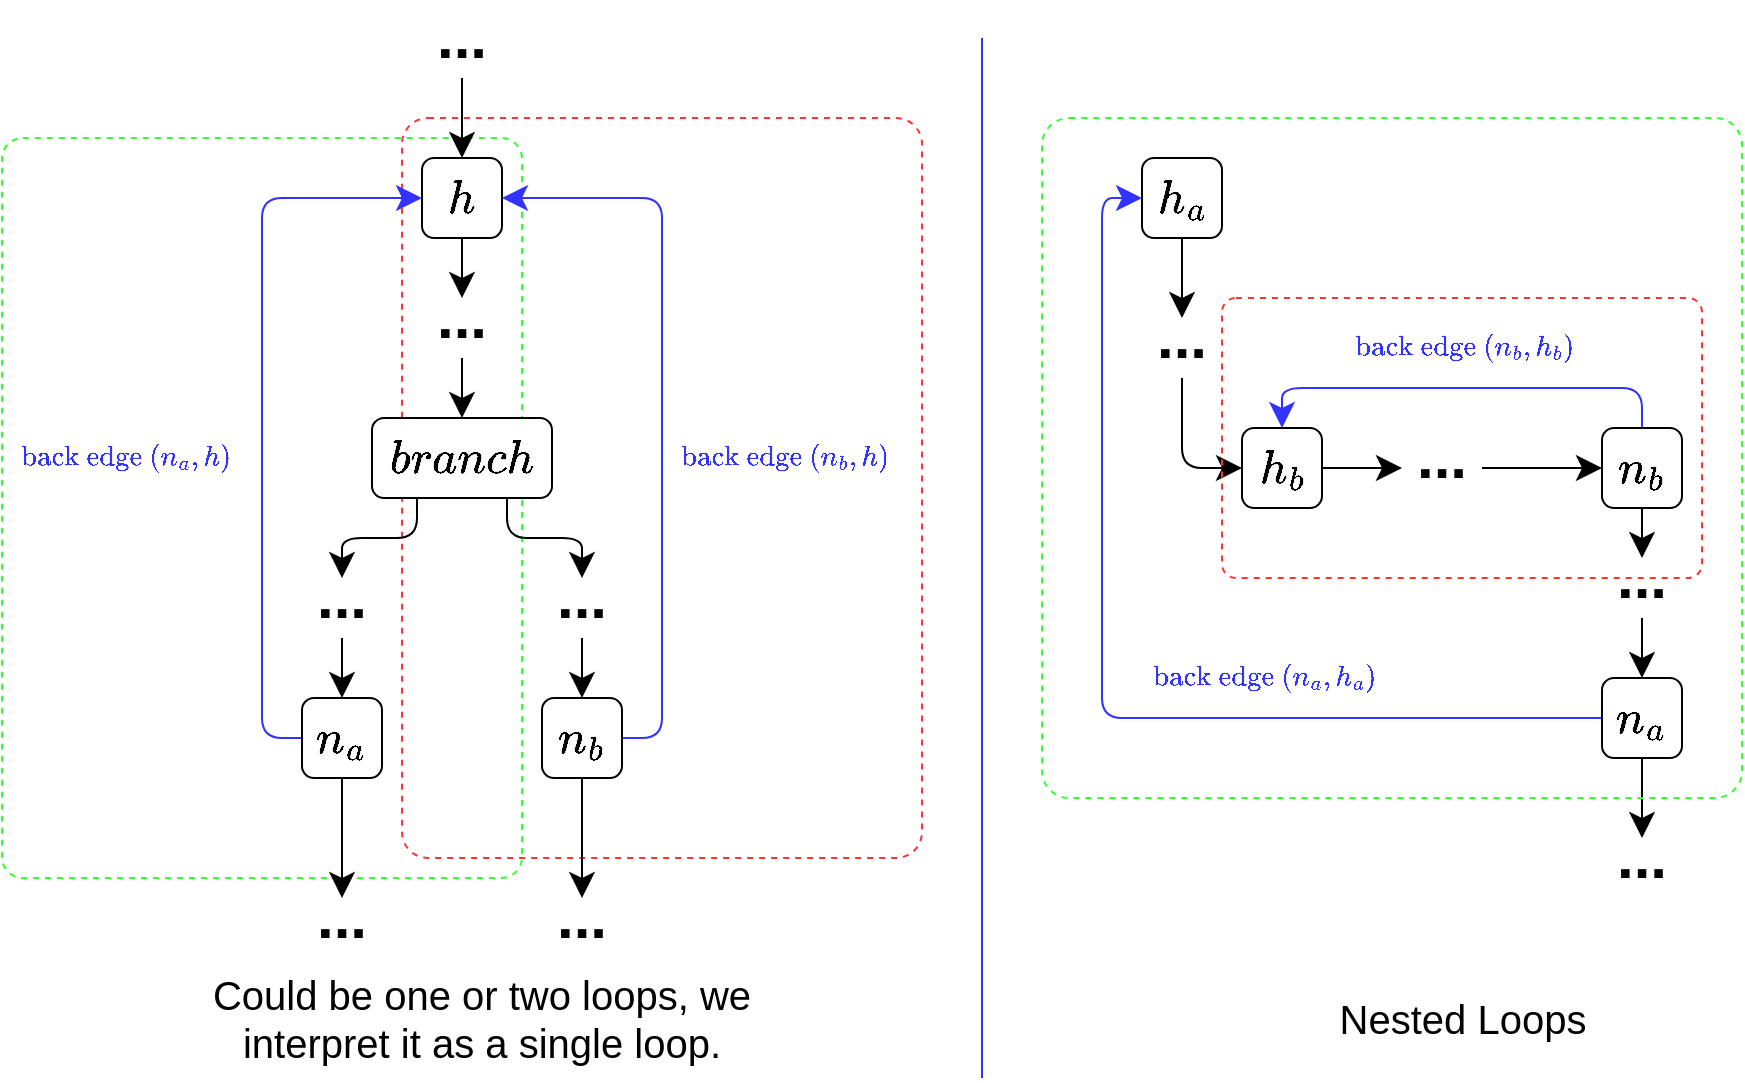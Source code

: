 <mxfile version="13.9.9" type="device"><diagram id="SqvOTlhdNZiO2lQEr8kA" name="Page-1"><mxGraphModel dx="1278" dy="1136" grid="1" gridSize="10" guides="1" tooltips="1" connect="1" arrows="1" fold="1" page="1" pageScale="1" pageWidth="850" pageHeight="1100" math="1" shadow="0"><root><mxCell id="0"/><mxCell id="1" parent="0"/><mxCell id="sOkr91uiHxqHix_34Ch8-43" value="" style="rounded=1;whiteSpace=wrap;html=1;fontColor=#000000;fillColor=none;dashed=1;strokeColor=#FF3333;arcSize=5;" vertex="1" parent="1"><mxGeometry x="210" y="60" width="260" height="370" as="geometry"/></mxCell><mxCell id="sOkr91uiHxqHix_34Ch8-42" value="" style="rounded=1;whiteSpace=wrap;html=1;fontColor=#000000;dashed=1;fillColor=none;strokeColor=#33FF33;arcSize=4;" vertex="1" parent="1"><mxGeometry x="10" y="70" width="260" height="370" as="geometry"/></mxCell><mxCell id="sOkr91uiHxqHix_34Ch8-22" style="edgeStyle=orthogonalEdgeStyle;rounded=0;orthogonalLoop=1;jettySize=auto;html=1;exitX=0.5;exitY=1;exitDx=0;exitDy=0;endSize=10;entryX=0.5;entryY=0;entryDx=0;entryDy=0;" edge="1" parent="1" source="sOkr91uiHxqHix_34Ch8-18" target="sOkr91uiHxqHix_34Ch8-23"><mxGeometry relative="1" as="geometry"><mxPoint x="240" y="170" as="targetPoint"/></mxGeometry></mxCell><mxCell id="sOkr91uiHxqHix_34Ch8-18" value="$$h$$" style="rounded=1;whiteSpace=wrap;html=1;fontSize=20;" vertex="1" parent="1"><mxGeometry x="220" y="80" width="40" height="40" as="geometry"/></mxCell><mxCell id="sOkr91uiHxqHix_34Ch8-33" style="edgeStyle=orthogonalEdgeStyle;rounded=1;orthogonalLoop=1;jettySize=auto;html=1;exitX=0.5;exitY=1;exitDx=0;exitDy=0;endSize=10;" edge="1" parent="1" source="sOkr91uiHxqHix_34Ch8-19" target="sOkr91uiHxqHix_34Ch8-46"><mxGeometry relative="1" as="geometry"><mxPoint x="180" y="420" as="targetPoint"/></mxGeometry></mxCell><mxCell id="sOkr91uiHxqHix_34Ch8-36" style="edgeStyle=orthogonalEdgeStyle;rounded=1;orthogonalLoop=1;jettySize=auto;html=1;exitX=0;exitY=0.5;exitDx=0;exitDy=0;entryX=0;entryY=0.5;entryDx=0;entryDy=0;endSize=10;strokeColor=#3333FF;" edge="1" parent="1" source="sOkr91uiHxqHix_34Ch8-19" target="sOkr91uiHxqHix_34Ch8-18"><mxGeometry relative="1" as="geometry"/></mxCell><mxCell id="sOkr91uiHxqHix_34Ch8-19" value="$$n_a$$" style="rounded=1;whiteSpace=wrap;html=1;fontSize=20;" vertex="1" parent="1"><mxGeometry x="160" y="350" width="40" height="40" as="geometry"/></mxCell><mxCell id="sOkr91uiHxqHix_34Ch8-28" style="edgeStyle=orthogonalEdgeStyle;rounded=1;orthogonalLoop=1;jettySize=auto;html=1;exitX=0.75;exitY=1;exitDx=0;exitDy=0;entryX=0.5;entryY=0;entryDx=0;entryDy=0;endSize=10;" edge="1" parent="1" source="sOkr91uiHxqHix_34Ch8-20" target="sOkr91uiHxqHix_34Ch8-27"><mxGeometry relative="1" as="geometry"/></mxCell><mxCell id="sOkr91uiHxqHix_34Ch8-31" style="edgeStyle=orthogonalEdgeStyle;rounded=1;orthogonalLoop=1;jettySize=auto;html=1;exitX=0.25;exitY=1;exitDx=0;exitDy=0;entryX=0.5;entryY=0;entryDx=0;entryDy=0;endSize=10;" edge="1" parent="1" source="sOkr91uiHxqHix_34Ch8-20" target="sOkr91uiHxqHix_34Ch8-30"><mxGeometry relative="1" as="geometry"/></mxCell><mxCell id="sOkr91uiHxqHix_34Ch8-20" value="$$branch$$" style="rounded=1;whiteSpace=wrap;html=1;fontSize=20;" vertex="1" parent="1"><mxGeometry x="195" y="210" width="90" height="40" as="geometry"/></mxCell><mxCell id="sOkr91uiHxqHix_34Ch8-34" style="edgeStyle=orthogonalEdgeStyle;rounded=1;orthogonalLoop=1;jettySize=auto;html=1;exitX=0.5;exitY=1;exitDx=0;exitDy=0;endSize=10;entryX=0.5;entryY=0;entryDx=0;entryDy=0;" edge="1" parent="1" source="sOkr91uiHxqHix_34Ch8-21" target="sOkr91uiHxqHix_34Ch8-45"><mxGeometry relative="1" as="geometry"><mxPoint x="300" y="420" as="targetPoint"/></mxGeometry></mxCell><mxCell id="sOkr91uiHxqHix_34Ch8-35" style="edgeStyle=orthogonalEdgeStyle;rounded=1;orthogonalLoop=1;jettySize=auto;html=1;exitX=1;exitY=0.5;exitDx=0;exitDy=0;entryX=1;entryY=0.5;entryDx=0;entryDy=0;endSize=10;strokeColor=#3333FF;" edge="1" parent="1" source="sOkr91uiHxqHix_34Ch8-21" target="sOkr91uiHxqHix_34Ch8-18"><mxGeometry relative="1" as="geometry"/></mxCell><mxCell id="sOkr91uiHxqHix_34Ch8-21" value="$$n_b$$" style="rounded=1;whiteSpace=wrap;html=1;fontSize=20;" vertex="1" parent="1"><mxGeometry x="280" y="350" width="40" height="40" as="geometry"/></mxCell><mxCell id="sOkr91uiHxqHix_34Ch8-24" style="edgeStyle=orthogonalEdgeStyle;rounded=0;orthogonalLoop=1;jettySize=auto;html=1;exitX=0.5;exitY=1;exitDx=0;exitDy=0;entryX=0.5;entryY=0;entryDx=0;entryDy=0;endSize=10;" edge="1" parent="1" source="sOkr91uiHxqHix_34Ch8-23" target="sOkr91uiHxqHix_34Ch8-20"><mxGeometry relative="1" as="geometry"/></mxCell><mxCell id="sOkr91uiHxqHix_34Ch8-23" value="..." style="text;html=1;strokeColor=none;fillColor=none;align=center;verticalAlign=bottom;whiteSpace=wrap;rounded=0;labelBackgroundColor=none;fontSize=30;fontColor=default;fontStyle=1" vertex="1" parent="1"><mxGeometry x="220" y="150" width="40" height="30" as="geometry"/></mxCell><mxCell id="sOkr91uiHxqHix_34Ch8-29" style="edgeStyle=orthogonalEdgeStyle;rounded=1;orthogonalLoop=1;jettySize=auto;html=1;exitX=0.5;exitY=1;exitDx=0;exitDy=0;entryX=0.5;entryY=0;entryDx=0;entryDy=0;endSize=10;" edge="1" parent="1" source="sOkr91uiHxqHix_34Ch8-27" target="sOkr91uiHxqHix_34Ch8-21"><mxGeometry relative="1" as="geometry"/></mxCell><mxCell id="sOkr91uiHxqHix_34Ch8-27" value="..." style="text;html=1;strokeColor=none;fillColor=none;align=center;verticalAlign=bottom;whiteSpace=wrap;rounded=0;labelBackgroundColor=none;fontSize=30;fontColor=default;fontStyle=1" vertex="1" parent="1"><mxGeometry x="280" y="290" width="40" height="30" as="geometry"/></mxCell><mxCell id="sOkr91uiHxqHix_34Ch8-32" style="edgeStyle=orthogonalEdgeStyle;rounded=1;orthogonalLoop=1;jettySize=auto;html=1;exitX=0.5;exitY=1;exitDx=0;exitDy=0;entryX=0.5;entryY=0;entryDx=0;entryDy=0;endSize=10;" edge="1" parent="1" source="sOkr91uiHxqHix_34Ch8-30" target="sOkr91uiHxqHix_34Ch8-19"><mxGeometry relative="1" as="geometry"/></mxCell><mxCell id="sOkr91uiHxqHix_34Ch8-30" value="..." style="text;html=1;strokeColor=none;fillColor=none;align=center;verticalAlign=bottom;whiteSpace=wrap;rounded=0;labelBackgroundColor=none;fontSize=30;fontColor=default;fontStyle=1" vertex="1" parent="1"><mxGeometry x="160" y="290" width="40" height="30" as="geometry"/></mxCell><mxCell id="sOkr91uiHxqHix_34Ch8-37" value="$$ \text{ back edge } (n_a, h)$$" style="text;html=1;strokeColor=none;fillColor=none;align=center;verticalAlign=middle;whiteSpace=wrap;rounded=0;fontColor=#3333FF;" vertex="1" parent="1"><mxGeometry x="50" y="220" width="40" height="20" as="geometry"/></mxCell><mxCell id="sOkr91uiHxqHix_34Ch8-39" value="$$ \text{ back edge } (n_b, h)$$" style="text;html=1;strokeColor=none;fillColor=none;align=center;verticalAlign=middle;whiteSpace=wrap;rounded=0;fontColor=#3333FF;" vertex="1" parent="1"><mxGeometry x="380" y="220" width="40" height="20" as="geometry"/></mxCell><mxCell id="sOkr91uiHxqHix_34Ch8-41" style="edgeStyle=orthogonalEdgeStyle;rounded=1;orthogonalLoop=1;jettySize=auto;html=1;exitX=0.5;exitY=1;exitDx=0;exitDy=0;entryX=0.5;entryY=0;entryDx=0;entryDy=0;endSize=10;" edge="1" parent="1" source="sOkr91uiHxqHix_34Ch8-40" target="sOkr91uiHxqHix_34Ch8-18"><mxGeometry relative="1" as="geometry"/></mxCell><mxCell id="sOkr91uiHxqHix_34Ch8-40" value="..." style="text;html=1;strokeColor=none;fillColor=none;align=center;verticalAlign=bottom;whiteSpace=wrap;rounded=0;labelBackgroundColor=none;fontSize=30;fontColor=default;fontStyle=1" vertex="1" parent="1"><mxGeometry x="220" y="10" width="40" height="30" as="geometry"/></mxCell><mxCell id="sOkr91uiHxqHix_34Ch8-45" value="..." style="text;html=1;strokeColor=none;fillColor=none;align=center;verticalAlign=bottom;whiteSpace=wrap;rounded=0;labelBackgroundColor=none;fontSize=30;fontColor=default;fontStyle=1" vertex="1" parent="1"><mxGeometry x="280" y="450" width="40" height="30" as="geometry"/></mxCell><mxCell id="sOkr91uiHxqHix_34Ch8-46" value="..." style="text;html=1;strokeColor=none;fillColor=none;align=center;verticalAlign=bottom;whiteSpace=wrap;rounded=0;labelBackgroundColor=none;fontSize=30;fontColor=default;fontStyle=1" vertex="1" parent="1"><mxGeometry x="160" y="450" width="40" height="30" as="geometry"/></mxCell><mxCell id="sOkr91uiHxqHix_34Ch8-57" style="edgeStyle=orthogonalEdgeStyle;rounded=1;orthogonalLoop=1;jettySize=auto;html=1;exitX=0.5;exitY=1;exitDx=0;exitDy=0;entryX=0.5;entryY=0;entryDx=0;entryDy=0;endSize=10;strokeColor=#000000;fontColor=#000000;" edge="1" parent="1" source="sOkr91uiHxqHix_34Ch8-47" target="sOkr91uiHxqHix_34Ch8-56"><mxGeometry relative="1" as="geometry"/></mxCell><mxCell id="sOkr91uiHxqHix_34Ch8-47" value="$$h_a$$" style="rounded=1;whiteSpace=wrap;html=1;fontSize=20;" vertex="1" parent="1"><mxGeometry x="580" y="80" width="40" height="40" as="geometry"/></mxCell><mxCell id="sOkr91uiHxqHix_34Ch8-49" style="edgeStyle=orthogonalEdgeStyle;rounded=1;orthogonalLoop=1;jettySize=auto;html=1;exitX=0.5;exitY=1;exitDx=0;exitDy=0;endSize=10;strokeColor=#000000;fontColor=#000000;entryX=0.5;entryY=0;entryDx=0;entryDy=0;" edge="1" parent="1" source="sOkr91uiHxqHix_34Ch8-48" target="sOkr91uiHxqHix_34Ch8-50"><mxGeometry relative="1" as="geometry"><mxPoint x="600" y="590" as="targetPoint"/></mxGeometry></mxCell><mxCell id="sOkr91uiHxqHix_34Ch8-51" style="edgeStyle=orthogonalEdgeStyle;rounded=1;orthogonalLoop=1;jettySize=auto;html=1;exitX=0;exitY=0.5;exitDx=0;exitDy=0;entryX=0;entryY=0.5;entryDx=0;entryDy=0;endSize=10;fontColor=#000000;strokeColor=#3333FF;" edge="1" parent="1" source="sOkr91uiHxqHix_34Ch8-48" target="sOkr91uiHxqHix_34Ch8-47"><mxGeometry relative="1" as="geometry"/></mxCell><mxCell id="sOkr91uiHxqHix_34Ch8-48" value="$$n_a$$" style="rounded=1;whiteSpace=wrap;html=1;fontSize=20;" vertex="1" parent="1"><mxGeometry x="810" y="340" width="40" height="40" as="geometry"/></mxCell><mxCell id="sOkr91uiHxqHix_34Ch8-50" value="..." style="text;html=1;strokeColor=none;fillColor=none;align=center;verticalAlign=bottom;whiteSpace=wrap;rounded=0;labelBackgroundColor=none;fontSize=30;fontColor=default;fontStyle=1" vertex="1" parent="1"><mxGeometry x="810" y="420" width="40" height="30" as="geometry"/></mxCell><mxCell id="sOkr91uiHxqHix_34Ch8-53" style="edgeStyle=orthogonalEdgeStyle;rounded=1;orthogonalLoop=1;jettySize=auto;html=1;exitX=0.5;exitY=1;exitDx=0;exitDy=0;entryX=0.5;entryY=0;entryDx=0;entryDy=0;endSize=10;strokeColor=#000000;fontColor=#000000;" edge="1" parent="1" source="sOkr91uiHxqHix_34Ch8-52" target="sOkr91uiHxqHix_34Ch8-48"><mxGeometry relative="1" as="geometry"/></mxCell><mxCell id="sOkr91uiHxqHix_34Ch8-52" value="..." style="text;html=1;strokeColor=none;fillColor=none;align=center;verticalAlign=bottom;whiteSpace=wrap;rounded=0;labelBackgroundColor=none;fontSize=30;fontColor=default;fontStyle=1" vertex="1" parent="1"><mxGeometry x="810" y="280" width="40" height="30" as="geometry"/></mxCell><mxCell id="sOkr91uiHxqHix_34Ch8-69" style="edgeStyle=orthogonalEdgeStyle;rounded=1;orthogonalLoop=1;jettySize=auto;html=1;exitX=0.5;exitY=0;exitDx=0;exitDy=0;entryX=0.5;entryY=0;entryDx=0;entryDy=0;endSize=10;fontColor=#000000;strokeColor=#3333FF;" edge="1" parent="1" source="sOkr91uiHxqHix_34Ch8-54" target="sOkr91uiHxqHix_34Ch8-58"><mxGeometry relative="1" as="geometry"/></mxCell><mxCell id="sOkr91uiHxqHix_34Ch8-71" style="edgeStyle=orthogonalEdgeStyle;rounded=1;orthogonalLoop=1;jettySize=auto;html=1;exitX=0.5;exitY=1;exitDx=0;exitDy=0;endSize=10;strokeColor=#000000;fontColor=#000000;entryX=0.5;entryY=0;entryDx=0;entryDy=0;" edge="1" parent="1" source="sOkr91uiHxqHix_34Ch8-54" target="sOkr91uiHxqHix_34Ch8-52"><mxGeometry relative="1" as="geometry"><mxPoint x="840" y="278" as="targetPoint"/></mxGeometry></mxCell><mxCell id="sOkr91uiHxqHix_34Ch8-54" value="$$n_b$$" style="rounded=1;whiteSpace=wrap;html=1;fontSize=20;" vertex="1" parent="1"><mxGeometry x="810" y="215" width="40" height="40" as="geometry"/></mxCell><mxCell id="sOkr91uiHxqHix_34Ch8-59" style="edgeStyle=orthogonalEdgeStyle;rounded=1;orthogonalLoop=1;jettySize=auto;html=1;exitX=0.5;exitY=1;exitDx=0;exitDy=0;entryX=0;entryY=0.5;entryDx=0;entryDy=0;endSize=10;strokeColor=#000000;fontColor=#000000;" edge="1" parent="1" source="sOkr91uiHxqHix_34Ch8-56" target="sOkr91uiHxqHix_34Ch8-58"><mxGeometry relative="1" as="geometry"/></mxCell><mxCell id="sOkr91uiHxqHix_34Ch8-56" value="..." style="text;html=1;strokeColor=none;fillColor=none;align=center;verticalAlign=bottom;whiteSpace=wrap;rounded=0;labelBackgroundColor=none;fontSize=30;fontColor=default;fontStyle=1" vertex="1" parent="1"><mxGeometry x="580" y="160" width="40" height="30" as="geometry"/></mxCell><mxCell id="sOkr91uiHxqHix_34Ch8-67" style="edgeStyle=orthogonalEdgeStyle;rounded=1;orthogonalLoop=1;jettySize=auto;html=1;exitX=1;exitY=0.5;exitDx=0;exitDy=0;entryX=0;entryY=0.5;entryDx=0;entryDy=0;endSize=10;fontColor=#000000;" edge="1" parent="1" source="sOkr91uiHxqHix_34Ch8-58" target="sOkr91uiHxqHix_34Ch8-66"><mxGeometry relative="1" as="geometry"/></mxCell><mxCell id="sOkr91uiHxqHix_34Ch8-58" value="$$h_b$$" style="rounded=1;whiteSpace=wrap;html=1;fontSize=20;" vertex="1" parent="1"><mxGeometry x="630" y="215" width="40" height="40" as="geometry"/></mxCell><mxCell id="sOkr91uiHxqHix_34Ch8-64" value="$$ \text{ back edge } (n_b, h_b)$$" style="text;html=1;strokeColor=none;fillColor=none;align=center;verticalAlign=middle;whiteSpace=wrap;rounded=0;fontColor=#3333FF;" vertex="1" parent="1"><mxGeometry x="720" y="165" width="40" height="20" as="geometry"/></mxCell><mxCell id="sOkr91uiHxqHix_34Ch8-65" value="$$ \text{ back edge } (n_a, h_a)$$" style="text;html=1;strokeColor=none;fillColor=none;align=center;verticalAlign=middle;whiteSpace=wrap;rounded=0;fontColor=#3333FF;" vertex="1" parent="1"><mxGeometry x="620" y="330" width="40" height="20" as="geometry"/></mxCell><mxCell id="sOkr91uiHxqHix_34Ch8-68" style="edgeStyle=orthogonalEdgeStyle;rounded=1;orthogonalLoop=1;jettySize=auto;html=1;exitX=1;exitY=0.5;exitDx=0;exitDy=0;entryX=0;entryY=0.5;entryDx=0;entryDy=0;endSize=10;strokeColor=#000000;fontColor=#000000;" edge="1" parent="1" source="sOkr91uiHxqHix_34Ch8-66" target="sOkr91uiHxqHix_34Ch8-54"><mxGeometry relative="1" as="geometry"/></mxCell><mxCell id="sOkr91uiHxqHix_34Ch8-66" value="..." style="text;html=1;strokeColor=none;fillColor=none;align=center;verticalAlign=bottom;whiteSpace=wrap;rounded=0;labelBackgroundColor=none;fontSize=30;fontColor=default;fontStyle=1" vertex="1" parent="1"><mxGeometry x="710" y="220" width="40" height="30" as="geometry"/></mxCell><mxCell id="sOkr91uiHxqHix_34Ch8-73" value="Could be one or two loops, we interpret it as a single loop." style="text;html=1;strokeColor=none;fillColor=none;align=center;verticalAlign=middle;whiteSpace=wrap;rounded=0;dashed=1;fontColor=#000000;fontSize=20;" vertex="1" parent="1"><mxGeometry x="90" y="490" width="320" height="40" as="geometry"/></mxCell><mxCell id="sOkr91uiHxqHix_34Ch8-74" value="" style="rounded=1;whiteSpace=wrap;html=1;fontColor=#000000;dashed=1;fillColor=none;strokeColor=#33FF33;arcSize=4;" vertex="1" parent="1"><mxGeometry x="530" y="60" width="350" height="340" as="geometry"/></mxCell><mxCell id="sOkr91uiHxqHix_34Ch8-75" value="" style="rounded=1;whiteSpace=wrap;html=1;fontColor=#000000;fillColor=none;dashed=1;strokeColor=#FF3333;arcSize=5;" vertex="1" parent="1"><mxGeometry x="620" y="150" width="240" height="140" as="geometry"/></mxCell><mxCell id="sOkr91uiHxqHix_34Ch8-76" value="Nested Loops" style="text;html=1;strokeColor=none;fillColor=none;align=center;verticalAlign=middle;whiteSpace=wrap;rounded=0;dashed=1;fontColor=#000000;fontSize=20;" vertex="1" parent="1"><mxGeometry x="647.5" y="490" width="185" height="40" as="geometry"/></mxCell><mxCell id="sOkr91uiHxqHix_34Ch8-77" value="" style="endArrow=none;html=1;strokeColor=#3333FF;fontSize=20;" edge="1" parent="1"><mxGeometry width="50" height="50" relative="1" as="geometry"><mxPoint x="500" y="540" as="sourcePoint"/><mxPoint x="500" y="20" as="targetPoint"/></mxGeometry></mxCell></root></mxGraphModel></diagram></mxfile>